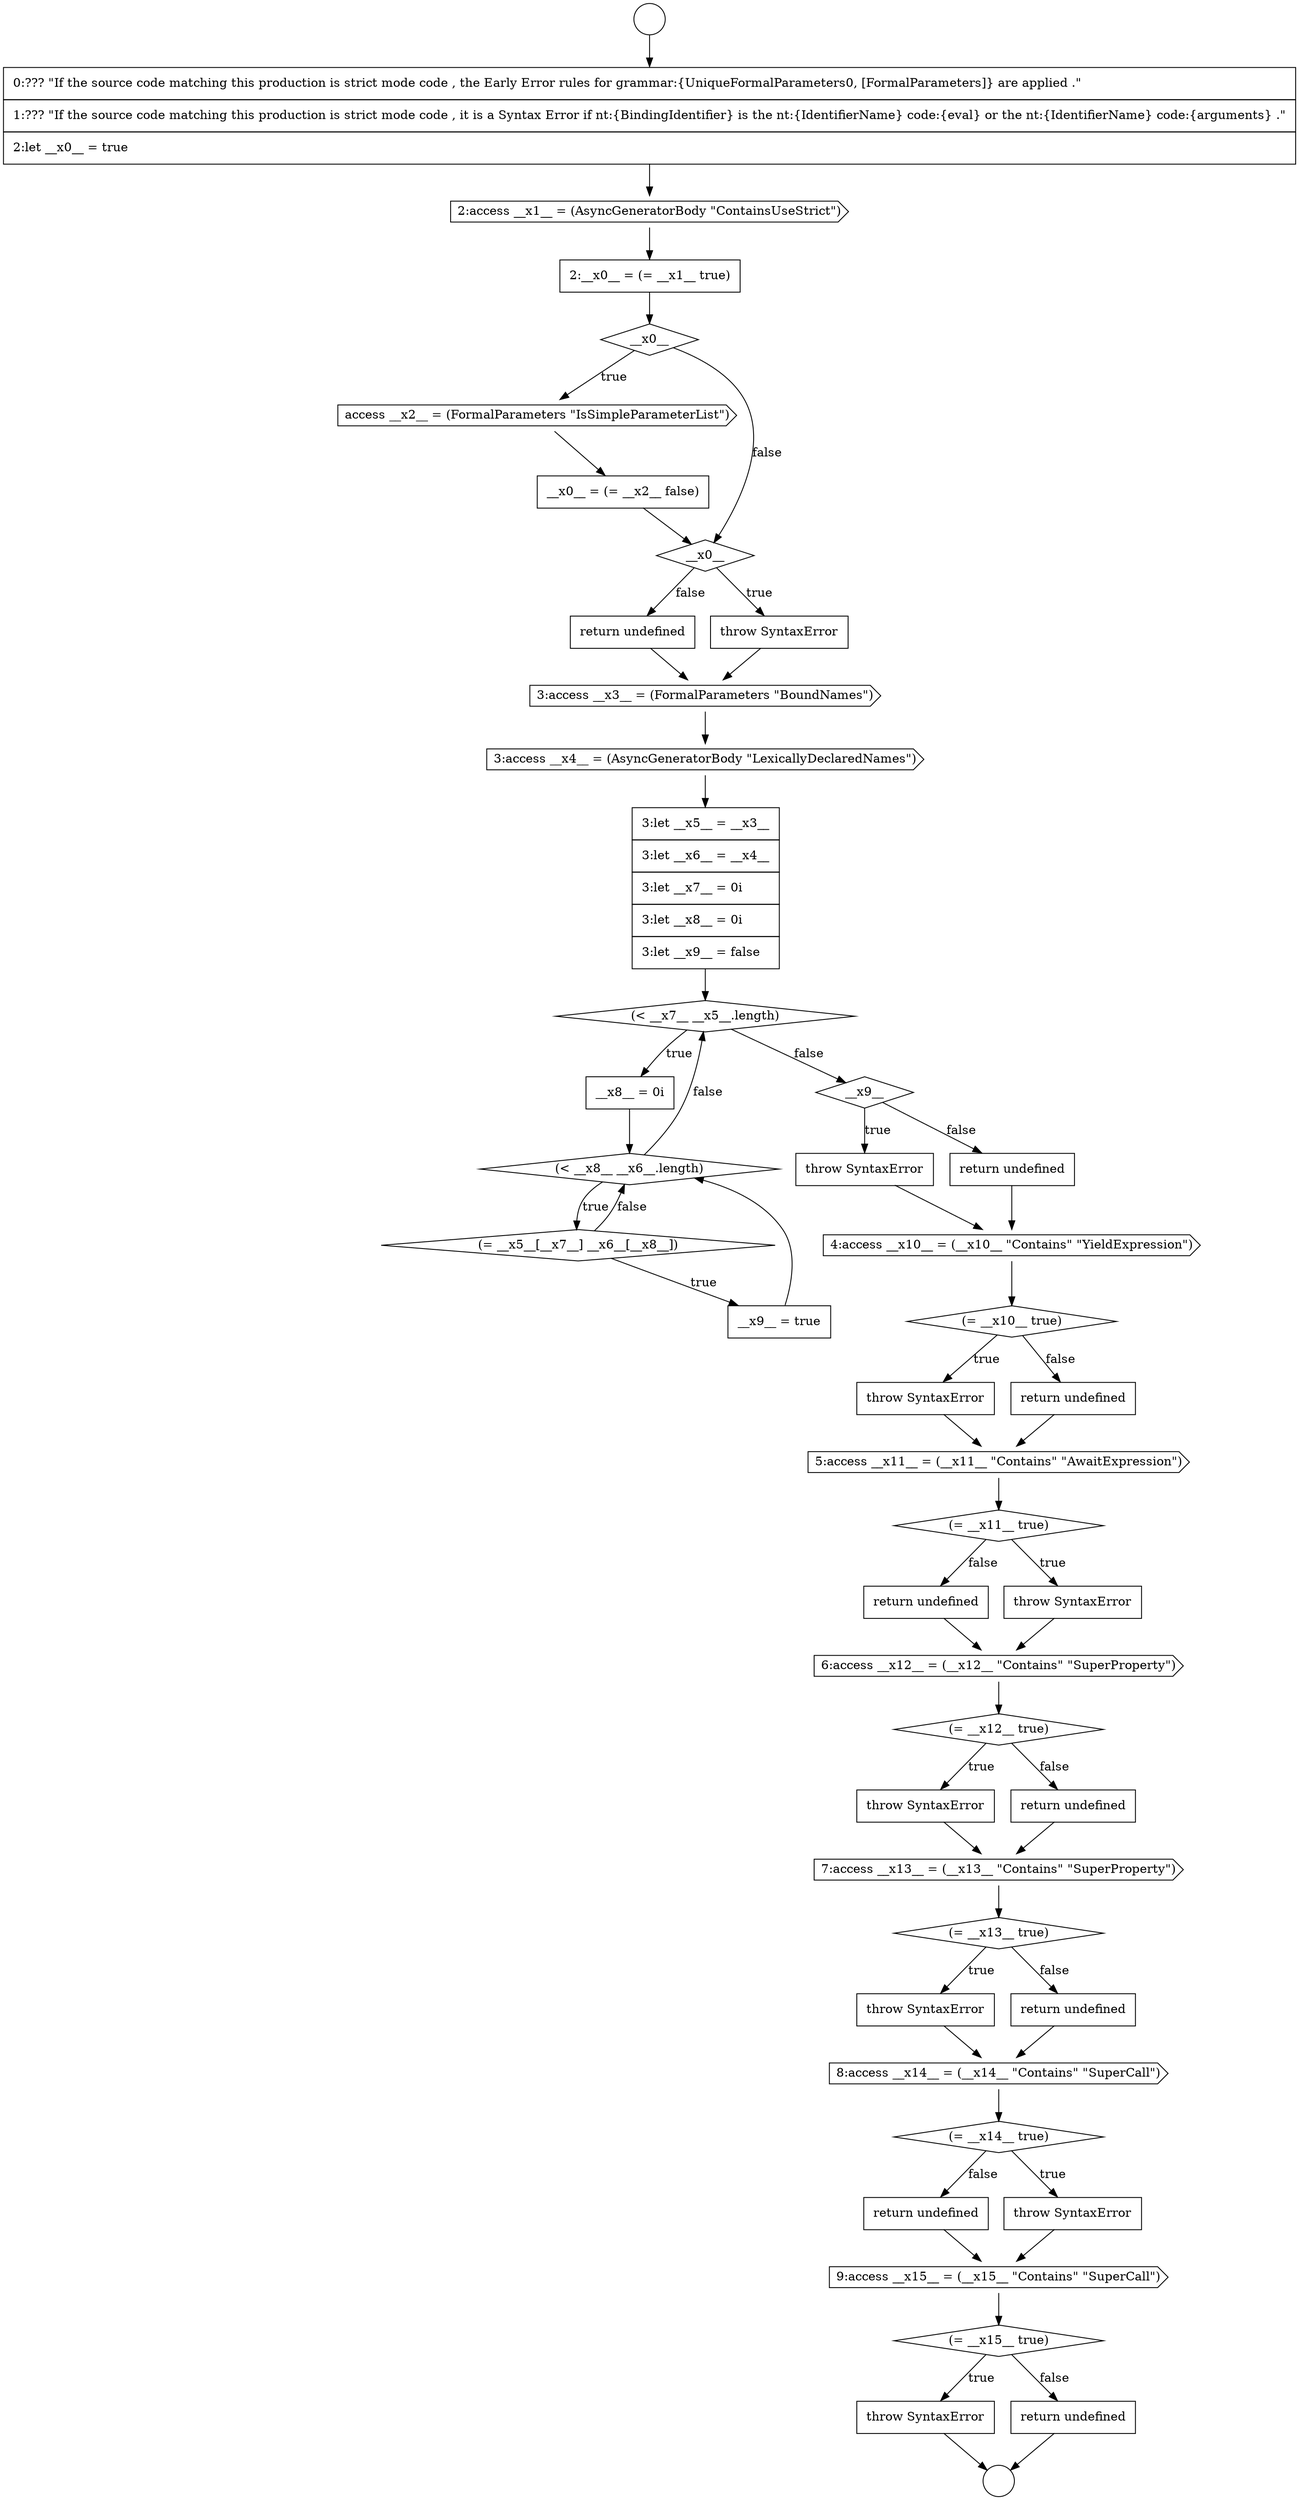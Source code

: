 digraph {
  node18925 [shape=cds, label=<<font color="black">7:access __x13__ = (__x13__ &quot;Contains&quot; &quot;SuperProperty&quot;)</font>> color="black" fillcolor="white" style=filled]
  node18930 [shape=diamond, label=<<font color="black">(= __x14__ true)</font>> color="black" fillcolor="white" style=filled]
  node18896 [shape=diamond, label=<<font color="black">__x0__</font>> color="black" fillcolor="white" style=filled]
  node18934 [shape=diamond, label=<<font color="black">(= __x15__ true)</font>> color="black" fillcolor="white" style=filled]
  node18927 [shape=none, margin=0, label=<<font color="black">
    <table border="0" cellborder="1" cellspacing="0" cellpadding="10">
      <tr><td align="left">throw SyntaxError</td></tr>
    </table>
  </font>> color="black" fillcolor="white" style=filled]
  node18923 [shape=none, margin=0, label=<<font color="black">
    <table border="0" cellborder="1" cellspacing="0" cellpadding="10">
      <tr><td align="left">throw SyntaxError</td></tr>
    </table>
  </font>> color="black" fillcolor="white" style=filled]
  node18903 [shape=cds, label=<<font color="black">3:access __x4__ = (AsyncGeneratorBody &quot;LexicallyDeclaredNames&quot;)</font>> color="black" fillcolor="white" style=filled]
  node18932 [shape=none, margin=0, label=<<font color="black">
    <table border="0" cellborder="1" cellspacing="0" cellpadding="10">
      <tr><td align="left">return undefined</td></tr>
    </table>
  </font>> color="black" fillcolor="white" style=filled]
  node18929 [shape=cds, label=<<font color="black">8:access __x14__ = (__x14__ &quot;Contains&quot; &quot;SuperCall&quot;)</font>> color="black" fillcolor="white" style=filled]
  node18904 [shape=none, margin=0, label=<<font color="black">
    <table border="0" cellborder="1" cellspacing="0" cellpadding="10">
      <tr><td align="left">3:let __x5__ = __x3__</td></tr>
      <tr><td align="left">3:let __x6__ = __x4__</td></tr>
      <tr><td align="left">3:let __x7__ = 0i</td></tr>
      <tr><td align="left">3:let __x8__ = 0i</td></tr>
      <tr><td align="left">3:let __x9__ = false</td></tr>
    </table>
  </font>> color="black" fillcolor="white" style=filled]
  node18906 [shape=none, margin=0, label=<<font color="black">
    <table border="0" cellborder="1" cellspacing="0" cellpadding="10">
      <tr><td align="left">__x8__ = 0i</td></tr>
    </table>
  </font>> color="black" fillcolor="white" style=filled]
  node18893 [shape=none, margin=0, label=<<font color="black">
    <table border="0" cellborder="1" cellspacing="0" cellpadding="10">
      <tr><td align="left">0:??? &quot;If the source code matching this production is strict mode code , the Early Error rules for grammar:{UniqueFormalParameters0, [FormalParameters]} are applied .&quot;</td></tr>
      <tr><td align="left">1:??? &quot;If the source code matching this production is strict mode code , it is a Syntax Error if nt:{BindingIdentifier} is the nt:{IdentifierName} code:{eval} or the nt:{IdentifierName} code:{arguments} .&quot;</td></tr>
      <tr><td align="left">2:let __x0__ = true</td></tr>
    </table>
  </font>> color="black" fillcolor="white" style=filled]
  node18897 [shape=cds, label=<<font color="black">access __x2__ = (FormalParameters &quot;IsSimpleParameterList&quot;)</font>> color="black" fillcolor="white" style=filled]
  node18921 [shape=cds, label=<<font color="black">6:access __x12__ = (__x12__ &quot;Contains&quot; &quot;SuperProperty&quot;)</font>> color="black" fillcolor="white" style=filled]
  node18910 [shape=diamond, label=<<font color="black">__x9__</font>> color="black" fillcolor="white" style=filled]
  node18920 [shape=none, margin=0, label=<<font color="black">
    <table border="0" cellborder="1" cellspacing="0" cellpadding="10">
      <tr><td align="left">return undefined</td></tr>
    </table>
  </font>> color="black" fillcolor="white" style=filled]
  node18933 [shape=cds, label=<<font color="black">9:access __x15__ = (__x15__ &quot;Contains&quot; &quot;SuperCall&quot;)</font>> color="black" fillcolor="white" style=filled]
  node18901 [shape=none, margin=0, label=<<font color="black">
    <table border="0" cellborder="1" cellspacing="0" cellpadding="10">
      <tr><td align="left">return undefined</td></tr>
    </table>
  </font>> color="black" fillcolor="white" style=filled]
  node18898 [shape=none, margin=0, label=<<font color="black">
    <table border="0" cellborder="1" cellspacing="0" cellpadding="10">
      <tr><td align="left">__x0__ = (= __x2__ false)</td></tr>
    </table>
  </font>> color="black" fillcolor="white" style=filled]
  node18928 [shape=none, margin=0, label=<<font color="black">
    <table border="0" cellborder="1" cellspacing="0" cellpadding="10">
      <tr><td align="left">return undefined</td></tr>
    </table>
  </font>> color="black" fillcolor="white" style=filled]
  node18909 [shape=none, margin=0, label=<<font color="black">
    <table border="0" cellborder="1" cellspacing="0" cellpadding="10">
      <tr><td align="left">__x9__ = true</td></tr>
    </table>
  </font>> color="black" fillcolor="white" style=filled]
  node18915 [shape=none, margin=0, label=<<font color="black">
    <table border="0" cellborder="1" cellspacing="0" cellpadding="10">
      <tr><td align="left">throw SyntaxError</td></tr>
    </table>
  </font>> color="black" fillcolor="white" style=filled]
  node18892 [shape=circle label=" " color="black" fillcolor="white" style=filled]
  node18917 [shape=cds, label=<<font color="black">5:access __x11__ = (__x11__ &quot;Contains&quot; &quot;AwaitExpression&quot;)</font>> color="black" fillcolor="white" style=filled]
  node18905 [shape=diamond, label=<<font color="black">(&lt; __x7__ __x5__.length)</font>> color="black" fillcolor="white" style=filled]
  node18902 [shape=cds, label=<<font color="black">3:access __x3__ = (FormalParameters &quot;BoundNames&quot;)</font>> color="black" fillcolor="white" style=filled]
  node18924 [shape=none, margin=0, label=<<font color="black">
    <table border="0" cellborder="1" cellspacing="0" cellpadding="10">
      <tr><td align="left">return undefined</td></tr>
    </table>
  </font>> color="black" fillcolor="white" style=filled]
  node18916 [shape=none, margin=0, label=<<font color="black">
    <table border="0" cellborder="1" cellspacing="0" cellpadding="10">
      <tr><td align="left">return undefined</td></tr>
    </table>
  </font>> color="black" fillcolor="white" style=filled]
  node18899 [shape=diamond, label=<<font color="black">__x0__</font>> color="black" fillcolor="white" style=filled]
  node18931 [shape=none, margin=0, label=<<font color="black">
    <table border="0" cellborder="1" cellspacing="0" cellpadding="10">
      <tr><td align="left">throw SyntaxError</td></tr>
    </table>
  </font>> color="black" fillcolor="white" style=filled]
  node18912 [shape=none, margin=0, label=<<font color="black">
    <table border="0" cellborder="1" cellspacing="0" cellpadding="10">
      <tr><td align="left">return undefined</td></tr>
    </table>
  </font>> color="black" fillcolor="white" style=filled]
  node18895 [shape=none, margin=0, label=<<font color="black">
    <table border="0" cellborder="1" cellspacing="0" cellpadding="10">
      <tr><td align="left">2:__x0__ = (= __x1__ true)</td></tr>
    </table>
  </font>> color="black" fillcolor="white" style=filled]
  node18935 [shape=none, margin=0, label=<<font color="black">
    <table border="0" cellborder="1" cellspacing="0" cellpadding="10">
      <tr><td align="left">throw SyntaxError</td></tr>
    </table>
  </font>> color="black" fillcolor="white" style=filled]
  node18918 [shape=diamond, label=<<font color="black">(= __x11__ true)</font>> color="black" fillcolor="white" style=filled]
  node18891 [shape=circle label=" " color="black" fillcolor="white" style=filled]
  node18913 [shape=cds, label=<<font color="black">4:access __x10__ = (__x10__ &quot;Contains&quot; &quot;YieldExpression&quot;)</font>> color="black" fillcolor="white" style=filled]
  node18908 [shape=diamond, label=<<font color="black">(= __x5__[__x7__] __x6__[__x8__])</font>> color="black" fillcolor="white" style=filled]
  node18926 [shape=diamond, label=<<font color="black">(= __x13__ true)</font>> color="black" fillcolor="white" style=filled]
  node18894 [shape=cds, label=<<font color="black">2:access __x1__ = (AsyncGeneratorBody &quot;ContainsUseStrict&quot;)</font>> color="black" fillcolor="white" style=filled]
  node18900 [shape=none, margin=0, label=<<font color="black">
    <table border="0" cellborder="1" cellspacing="0" cellpadding="10">
      <tr><td align="left">throw SyntaxError</td></tr>
    </table>
  </font>> color="black" fillcolor="white" style=filled]
  node18911 [shape=none, margin=0, label=<<font color="black">
    <table border="0" cellborder="1" cellspacing="0" cellpadding="10">
      <tr><td align="left">throw SyntaxError</td></tr>
    </table>
  </font>> color="black" fillcolor="white" style=filled]
  node18922 [shape=diamond, label=<<font color="black">(= __x12__ true)</font>> color="black" fillcolor="white" style=filled]
  node18914 [shape=diamond, label=<<font color="black">(= __x10__ true)</font>> color="black" fillcolor="white" style=filled]
  node18936 [shape=none, margin=0, label=<<font color="black">
    <table border="0" cellborder="1" cellspacing="0" cellpadding="10">
      <tr><td align="left">return undefined</td></tr>
    </table>
  </font>> color="black" fillcolor="white" style=filled]
  node18907 [shape=diamond, label=<<font color="black">(&lt; __x8__ __x6__.length)</font>> color="black" fillcolor="white" style=filled]
  node18919 [shape=none, margin=0, label=<<font color="black">
    <table border="0" cellborder="1" cellspacing="0" cellpadding="10">
      <tr><td align="left">throw SyntaxError</td></tr>
    </table>
  </font>> color="black" fillcolor="white" style=filled]
  node18903 -> node18904 [ color="black"]
  node18911 -> node18913 [ color="black"]
  node18895 -> node18896 [ color="black"]
  node18917 -> node18918 [ color="black"]
  node18921 -> node18922 [ color="black"]
  node18936 -> node18892 [ color="black"]
  node18907 -> node18908 [label=<<font color="black">true</font>> color="black"]
  node18907 -> node18905 [label=<<font color="black">false</font>> color="black"]
  node18923 -> node18925 [ color="black"]
  node18930 -> node18931 [label=<<font color="black">true</font>> color="black"]
  node18930 -> node18932 [label=<<font color="black">false</font>> color="black"]
  node18897 -> node18898 [ color="black"]
  node18906 -> node18907 [ color="black"]
  node18935 -> node18892 [ color="black"]
  node18932 -> node18933 [ color="black"]
  node18919 -> node18921 [ color="black"]
  node18909 -> node18907 [ color="black"]
  node18914 -> node18915 [label=<<font color="black">true</font>> color="black"]
  node18914 -> node18916 [label=<<font color="black">false</font>> color="black"]
  node18899 -> node18900 [label=<<font color="black">true</font>> color="black"]
  node18899 -> node18901 [label=<<font color="black">false</font>> color="black"]
  node18912 -> node18913 [ color="black"]
  node18920 -> node18921 [ color="black"]
  node18931 -> node18933 [ color="black"]
  node18933 -> node18934 [ color="black"]
  node18901 -> node18902 [ color="black"]
  node18934 -> node18935 [label=<<font color="black">true</font>> color="black"]
  node18934 -> node18936 [label=<<font color="black">false</font>> color="black"]
  node18898 -> node18899 [ color="black"]
  node18922 -> node18923 [label=<<font color="black">true</font>> color="black"]
  node18922 -> node18924 [label=<<font color="black">false</font>> color="black"]
  node18926 -> node18927 [label=<<font color="black">true</font>> color="black"]
  node18926 -> node18928 [label=<<font color="black">false</font>> color="black"]
  node18928 -> node18929 [ color="black"]
  node18891 -> node18893 [ color="black"]
  node18915 -> node18917 [ color="black"]
  node18925 -> node18926 [ color="black"]
  node18905 -> node18906 [label=<<font color="black">true</font>> color="black"]
  node18905 -> node18910 [label=<<font color="black">false</font>> color="black"]
  node18902 -> node18903 [ color="black"]
  node18916 -> node18917 [ color="black"]
  node18929 -> node18930 [ color="black"]
  node18918 -> node18919 [label=<<font color="black">true</font>> color="black"]
  node18918 -> node18920 [label=<<font color="black">false</font>> color="black"]
  node18893 -> node18894 [ color="black"]
  node18927 -> node18929 [ color="black"]
  node18924 -> node18925 [ color="black"]
  node18910 -> node18911 [label=<<font color="black">true</font>> color="black"]
  node18910 -> node18912 [label=<<font color="black">false</font>> color="black"]
  node18894 -> node18895 [ color="black"]
  node18908 -> node18909 [label=<<font color="black">true</font>> color="black"]
  node18908 -> node18907 [label=<<font color="black">false</font>> color="black"]
  node18900 -> node18902 [ color="black"]
  node18904 -> node18905 [ color="black"]
  node18896 -> node18897 [label=<<font color="black">true</font>> color="black"]
  node18896 -> node18899 [label=<<font color="black">false</font>> color="black"]
  node18913 -> node18914 [ color="black"]
}
